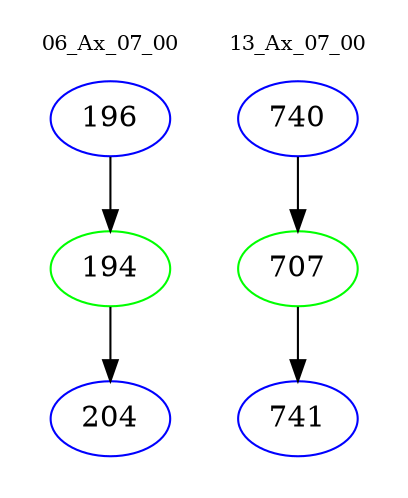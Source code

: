 digraph{
subgraph cluster_0 {
color = white
label = "06_Ax_07_00";
fontsize=10;
T0_196 [label="196", color="blue"]
T0_196 -> T0_194 [color="black"]
T0_194 [label="194", color="green"]
T0_194 -> T0_204 [color="black"]
T0_204 [label="204", color="blue"]
}
subgraph cluster_1 {
color = white
label = "13_Ax_07_00";
fontsize=10;
T1_740 [label="740", color="blue"]
T1_740 -> T1_707 [color="black"]
T1_707 [label="707", color="green"]
T1_707 -> T1_741 [color="black"]
T1_741 [label="741", color="blue"]
}
}
